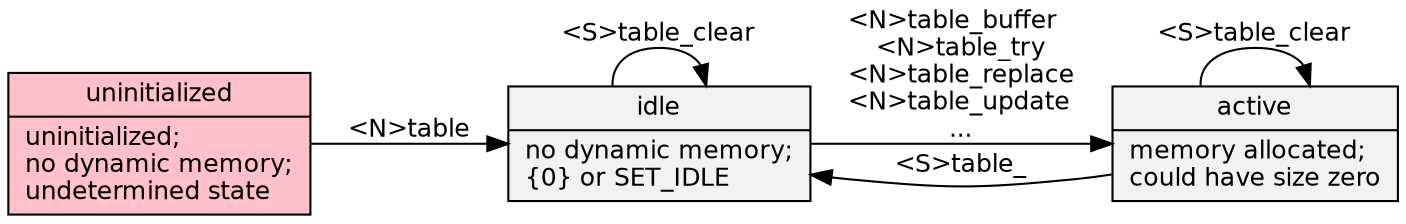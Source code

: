 digraph {
	rankdir = LR;
	graph [truecolor=true, bgcolor=transparent];
	node [shape = "record", style=filled, fillcolor="Grey95"];
	fontname = "Bitstream Vera Sans";
	fontsize = 12;
	node [fontname = "Bitstream Vera Sans", fontsize = 12];
	edge [fontname = "Bitstream Vera Sans" fontsize = 12];

	node [shape=record, style=filled];
	null [label="uninitialized|uninitialized;\lno dynamic memory;\lundetermined state\l", fillcolor="Pink"];
	static [ label = "idle|no dynamic memory;\l\{0\} or SET_IDLE\l" ];
	dynamic [ label = "active|memory allocated;\lcould have size zero\l" ];
	null -> static [ label = "<N>table" ];
	static -> dynamic [ label = "<N>table_buffer\l<N>table_try\n<N>table_replace\n<N>table_update\l..." ];
	dynamic -> static [ label = "<S>table_" ];
	dynamic -> dynamic [ label = "<S>table_clear" ];
	static -> static [ label = "<S>table_clear" ];
}
